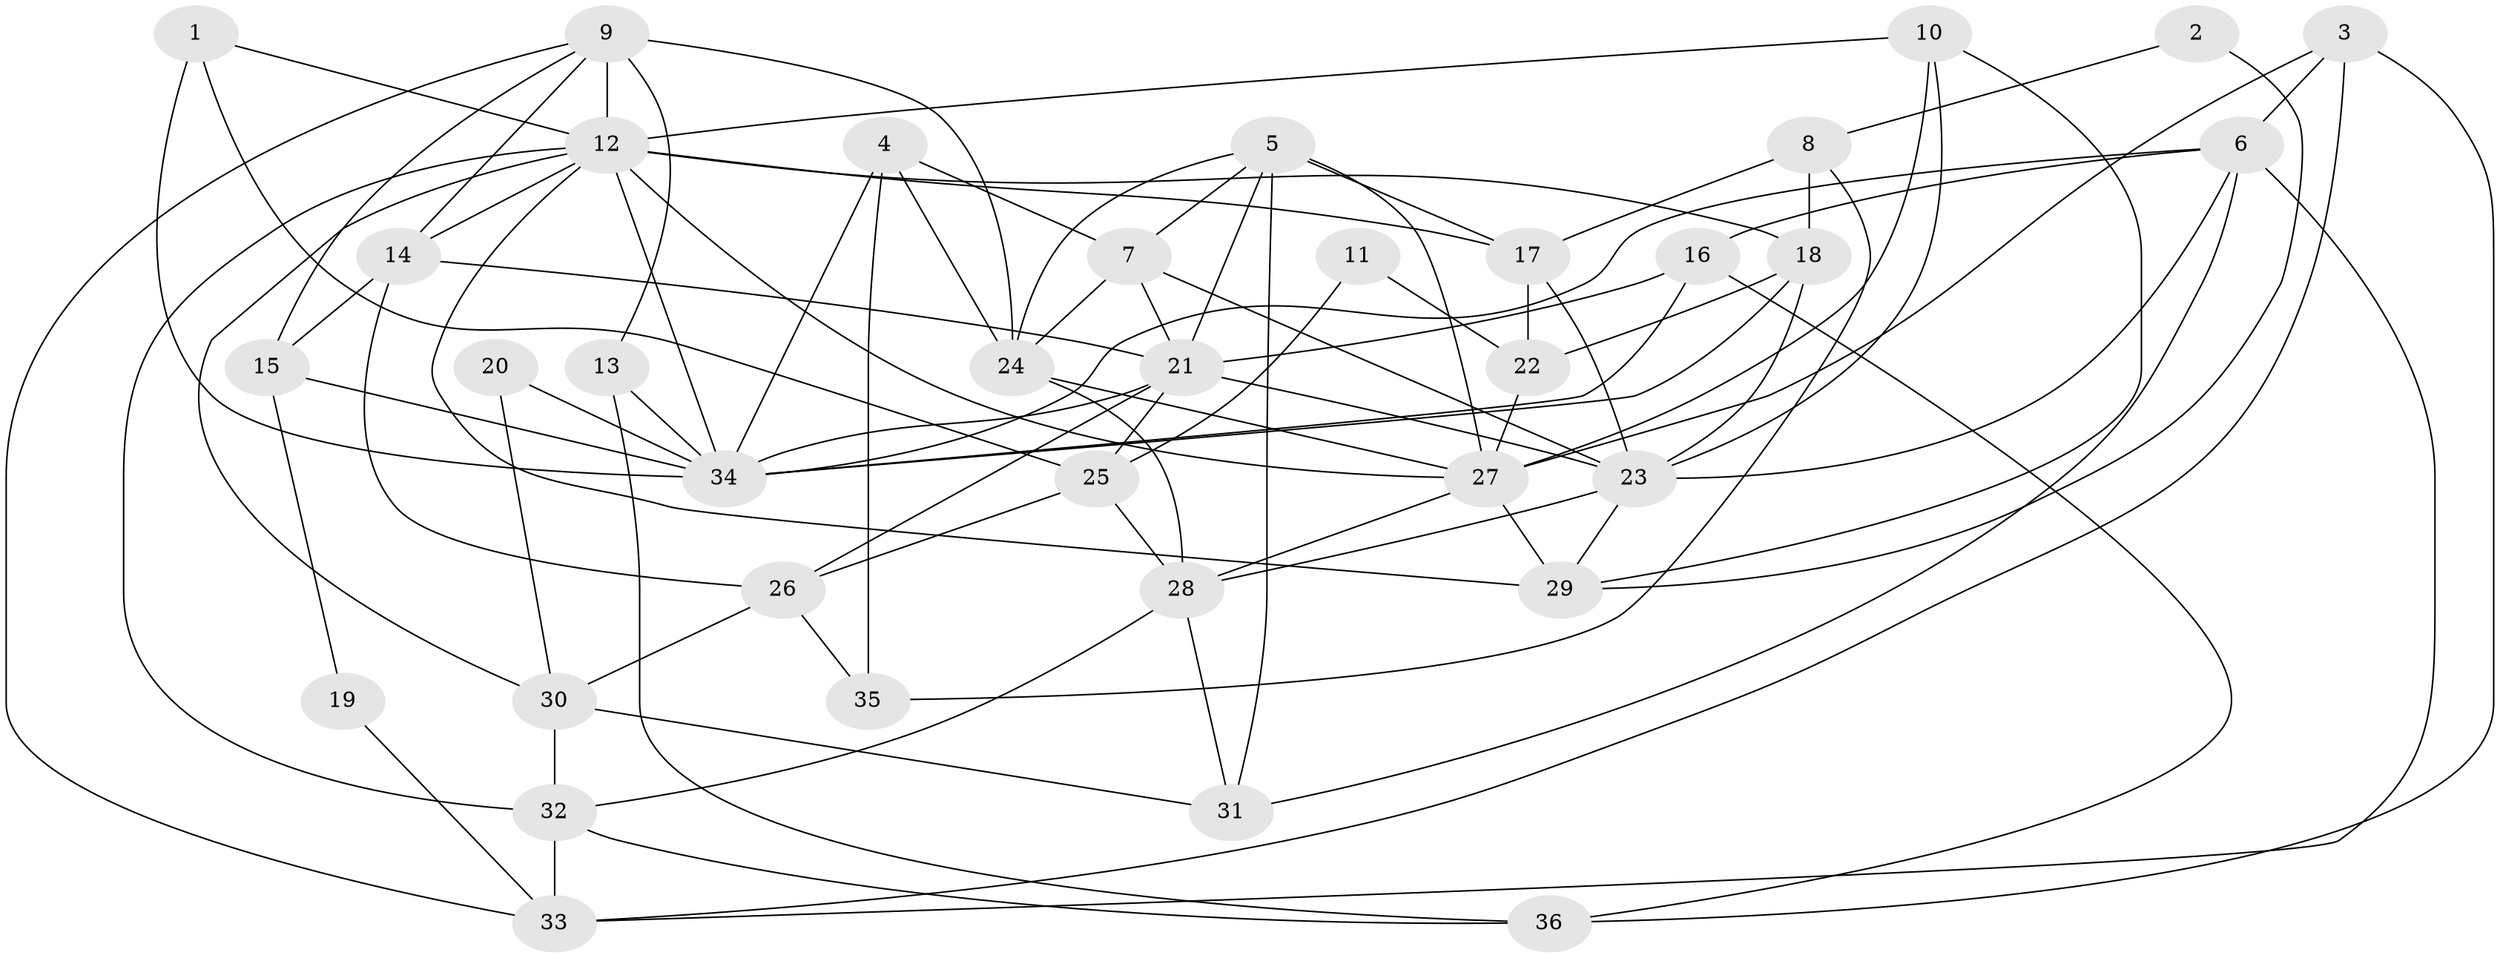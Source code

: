 // original degree distribution, {3: 0.2222222222222222, 2: 0.1527777777777778, 4: 0.3055555555555556, 5: 0.20833333333333334, 6: 0.041666666666666664, 7: 0.041666666666666664, 8: 0.027777777777777776}
// Generated by graph-tools (version 1.1) at 2025/37/03/04/25 23:37:07]
// undirected, 36 vertices, 89 edges
graph export_dot {
  node [color=gray90,style=filled];
  1;
  2;
  3;
  4;
  5;
  6;
  7;
  8;
  9;
  10;
  11;
  12;
  13;
  14;
  15;
  16;
  17;
  18;
  19;
  20;
  21;
  22;
  23;
  24;
  25;
  26;
  27;
  28;
  29;
  30;
  31;
  32;
  33;
  34;
  35;
  36;
  1 -- 12 [weight=1.0];
  1 -- 25 [weight=1.0];
  1 -- 34 [weight=1.0];
  2 -- 8 [weight=1.0];
  2 -- 29 [weight=1.0];
  3 -- 6 [weight=1.0];
  3 -- 27 [weight=1.0];
  3 -- 33 [weight=1.0];
  3 -- 36 [weight=1.0];
  4 -- 7 [weight=1.0];
  4 -- 24 [weight=1.0];
  4 -- 34 [weight=1.0];
  4 -- 35 [weight=1.0];
  5 -- 7 [weight=1.0];
  5 -- 17 [weight=1.0];
  5 -- 21 [weight=1.0];
  5 -- 24 [weight=1.0];
  5 -- 27 [weight=1.0];
  5 -- 31 [weight=2.0];
  6 -- 16 [weight=1.0];
  6 -- 23 [weight=1.0];
  6 -- 31 [weight=1.0];
  6 -- 33 [weight=1.0];
  6 -- 34 [weight=1.0];
  7 -- 21 [weight=1.0];
  7 -- 23 [weight=2.0];
  7 -- 24 [weight=1.0];
  8 -- 17 [weight=1.0];
  8 -- 18 [weight=1.0];
  8 -- 35 [weight=1.0];
  9 -- 12 [weight=2.0];
  9 -- 13 [weight=1.0];
  9 -- 14 [weight=1.0];
  9 -- 15 [weight=1.0];
  9 -- 24 [weight=1.0];
  9 -- 33 [weight=1.0];
  10 -- 12 [weight=1.0];
  10 -- 23 [weight=1.0];
  10 -- 27 [weight=1.0];
  10 -- 29 [weight=1.0];
  11 -- 22 [weight=1.0];
  11 -- 25 [weight=1.0];
  12 -- 14 [weight=2.0];
  12 -- 17 [weight=1.0];
  12 -- 18 [weight=2.0];
  12 -- 27 [weight=2.0];
  12 -- 29 [weight=1.0];
  12 -- 30 [weight=1.0];
  12 -- 32 [weight=1.0];
  12 -- 34 [weight=2.0];
  13 -- 34 [weight=1.0];
  13 -- 36 [weight=1.0];
  14 -- 15 [weight=2.0];
  14 -- 21 [weight=1.0];
  14 -- 26 [weight=1.0];
  15 -- 19 [weight=1.0];
  15 -- 34 [weight=1.0];
  16 -- 21 [weight=1.0];
  16 -- 34 [weight=1.0];
  16 -- 36 [weight=1.0];
  17 -- 22 [weight=1.0];
  17 -- 23 [weight=1.0];
  18 -- 22 [weight=1.0];
  18 -- 23 [weight=3.0];
  18 -- 34 [weight=1.0];
  19 -- 33 [weight=1.0];
  20 -- 30 [weight=1.0];
  20 -- 34 [weight=1.0];
  21 -- 23 [weight=1.0];
  21 -- 25 [weight=1.0];
  21 -- 26 [weight=1.0];
  21 -- 34 [weight=1.0];
  22 -- 27 [weight=1.0];
  23 -- 28 [weight=2.0];
  23 -- 29 [weight=1.0];
  24 -- 27 [weight=1.0];
  24 -- 28 [weight=2.0];
  25 -- 26 [weight=1.0];
  25 -- 28 [weight=1.0];
  26 -- 30 [weight=1.0];
  26 -- 35 [weight=1.0];
  27 -- 28 [weight=1.0];
  27 -- 29 [weight=2.0];
  28 -- 31 [weight=1.0];
  28 -- 32 [weight=1.0];
  30 -- 31 [weight=2.0];
  30 -- 32 [weight=1.0];
  32 -- 33 [weight=1.0];
  32 -- 36 [weight=1.0];
}
